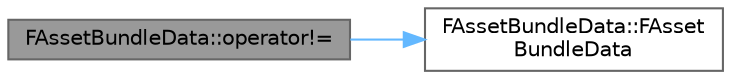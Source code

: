 digraph "FAssetBundleData::operator!="
{
 // INTERACTIVE_SVG=YES
 // LATEX_PDF_SIZE
  bgcolor="transparent";
  edge [fontname=Helvetica,fontsize=10,labelfontname=Helvetica,labelfontsize=10];
  node [fontname=Helvetica,fontsize=10,shape=box,height=0.2,width=0.4];
  rankdir="LR";
  Node1 [id="Node000001",label="FAssetBundleData::operator!=",height=0.2,width=0.4,color="gray40", fillcolor="grey60", style="filled", fontcolor="black",tooltip=" "];
  Node1 -> Node2 [id="edge1_Node000001_Node000002",color="steelblue1",style="solid",tooltip=" "];
  Node2 [id="Node000002",label="FAssetBundleData::FAsset\lBundleData",height=0.2,width=0.4,color="grey40", fillcolor="white", style="filled",URL="$da/dd0/structFAssetBundleData.html#ad6efcea88b255dd21c3dd96f938e1c5f",tooltip="Declare constructors inline so this can be a header only class."];
}
